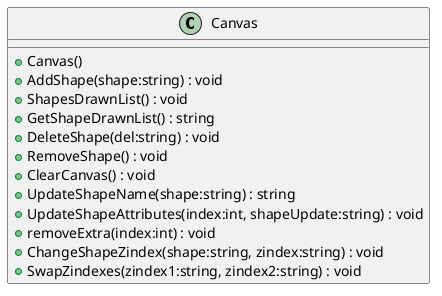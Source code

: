 @startuml
class Canvas {
    + Canvas()
    + AddShape(shape:string) : void
    + ShapesDrawnList() : void
    + GetShapeDrawnList() : string
    + DeleteShape(del:string) : void
    + RemoveShape() : void
    + ClearCanvas() : void
    + UpdateShapeName(shape:string) : string
    + UpdateShapeAttributes(index:int, shapeUpdate:string) : void
    + removeExtra(index:int) : void
    + ChangeShapeZindex(shape:string, zindex:string) : void
    + SwapZindexes(zindex1:string, zindex2:string) : void
}
@enduml
